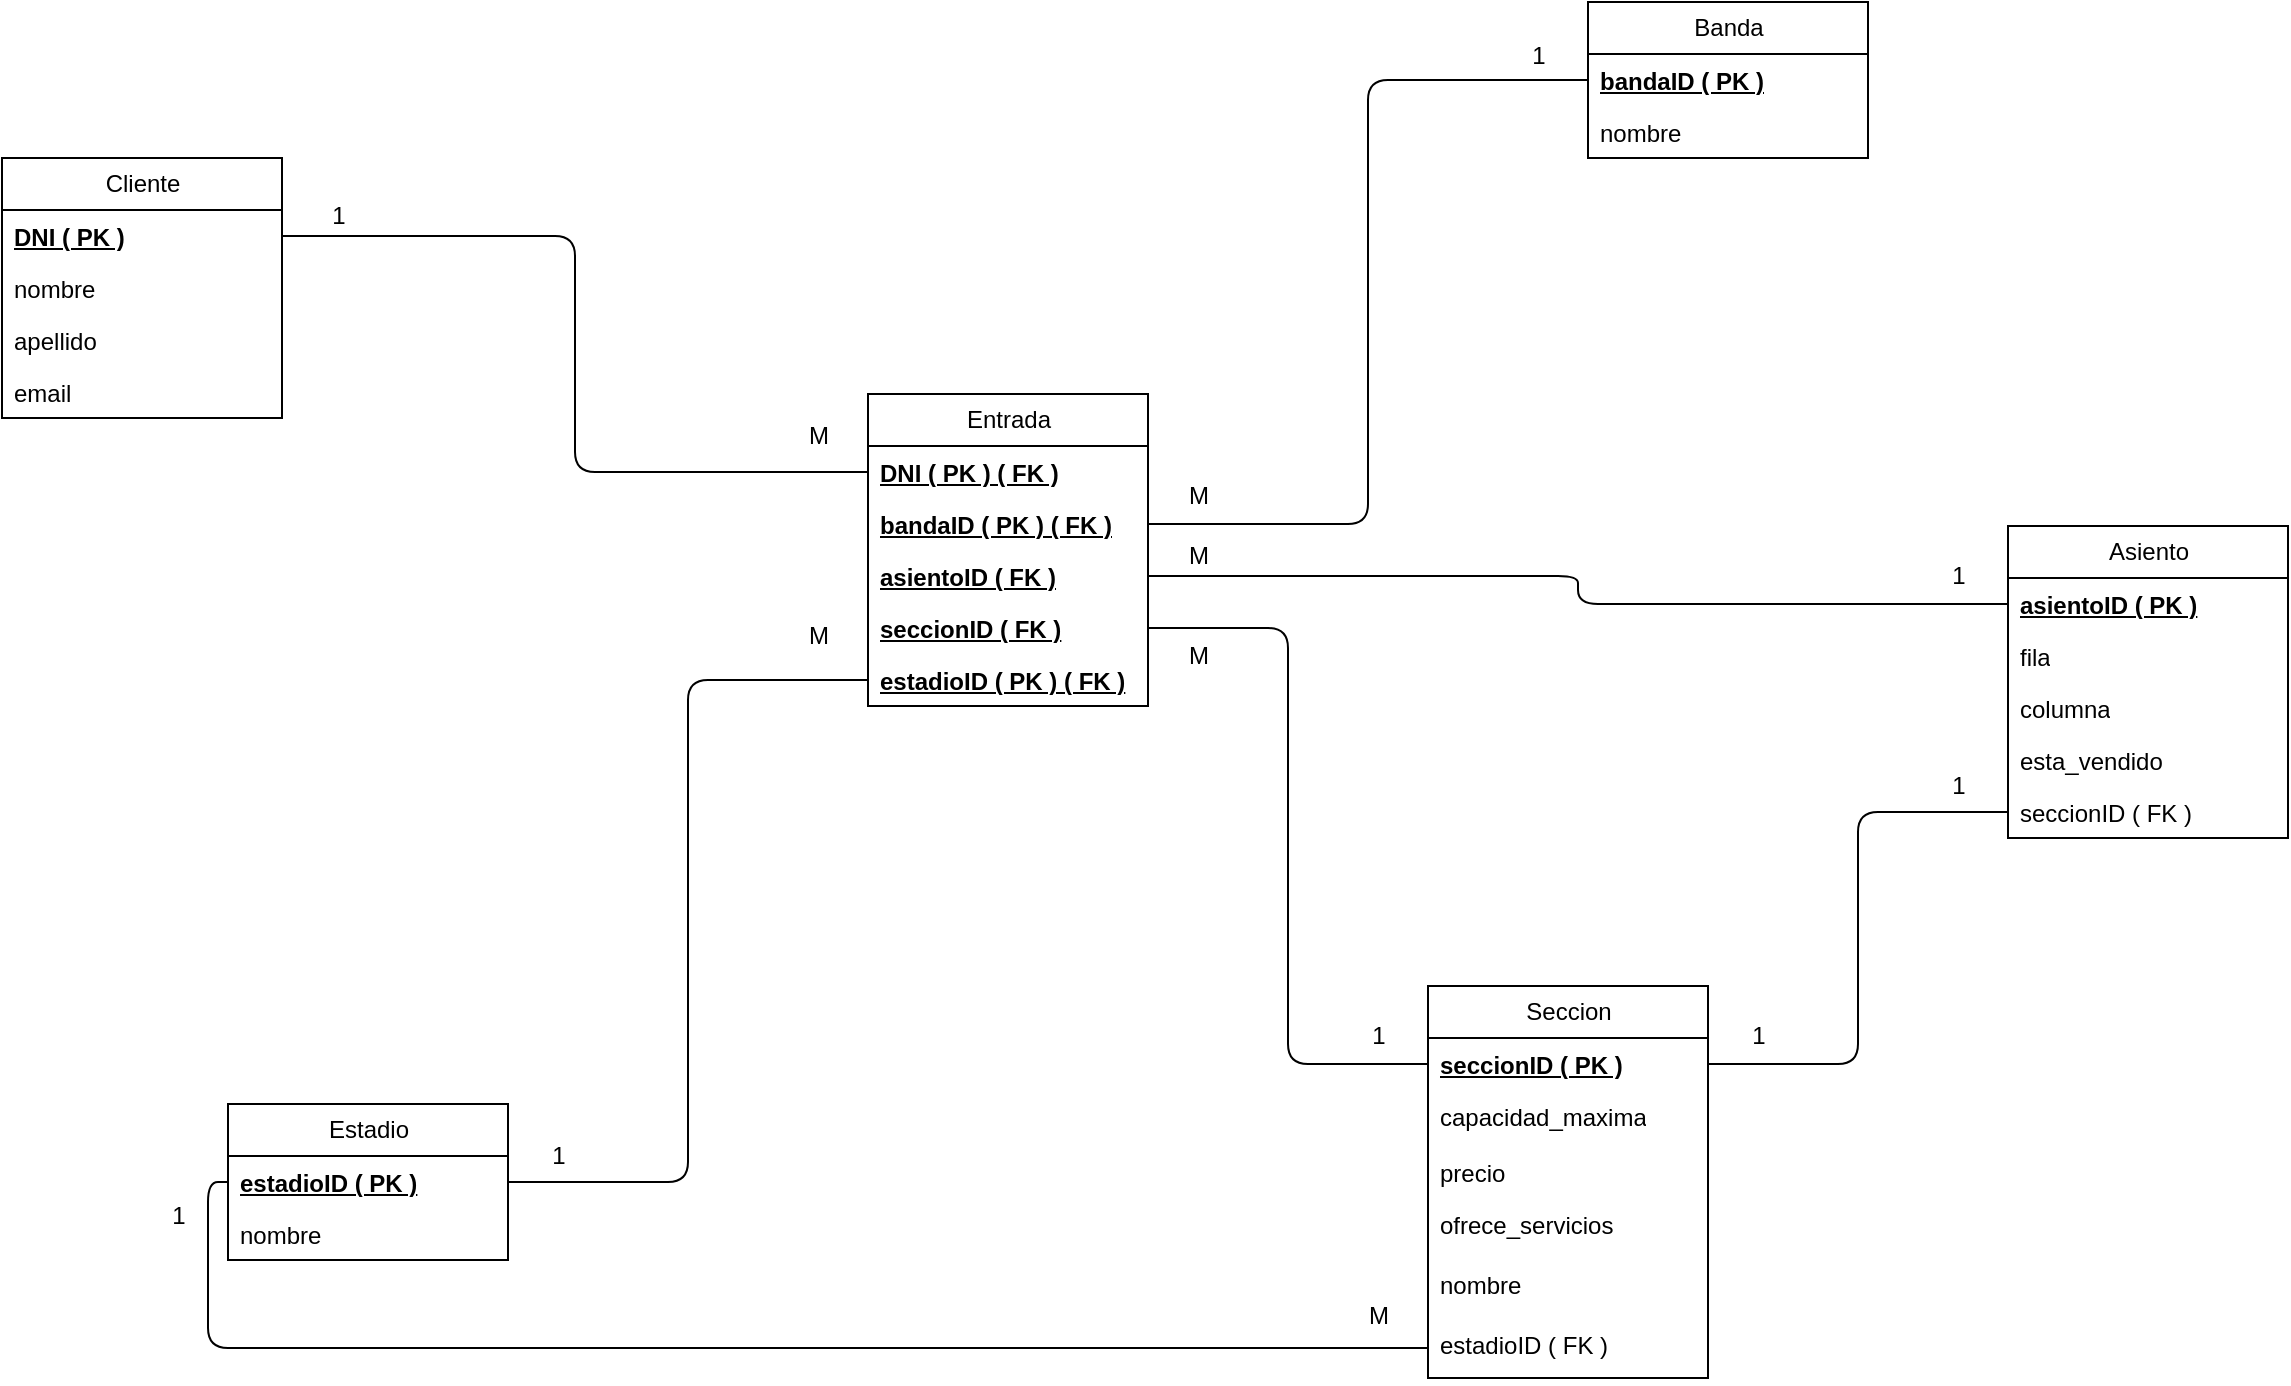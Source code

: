 <mxfile>
    <diagram name="Página-1" id="2jQmp3WKuYXW3uEECxTw">
        <mxGraphModel dx="1634" dy="501" grid="1" gridSize="10" guides="1" tooltips="1" connect="1" arrows="1" fold="1" page="1" pageScale="1" pageWidth="827" pageHeight="1169" math="0" shadow="0">
            <root>
                <mxCell id="0"/>
                <mxCell id="1" parent="0"/>
                <mxCell id="N9msZvmjmlbyxgl17oLZ-11" value="Cliente" style="swimlane;fontStyle=0;childLayout=stackLayout;horizontal=1;startSize=26;fillColor=none;horizontalStack=0;resizeParent=1;resizeParentMax=0;resizeLast=0;collapsible=1;marginBottom=0;html=1;" parent="1" vertex="1">
                    <mxGeometry x="-413" y="256" width="140" height="130" as="geometry"/>
                </mxCell>
                <mxCell id="N9msZvmjmlbyxgl17oLZ-12" value="&lt;b&gt;&lt;u&gt;DNI ( PK )&lt;/u&gt;&lt;/b&gt;" style="text;strokeColor=none;fillColor=none;align=left;verticalAlign=top;spacingLeft=4;spacingRight=4;overflow=hidden;rotatable=0;points=[[0,0.5],[1,0.5]];portConstraint=eastwest;whiteSpace=wrap;html=1;" parent="N9msZvmjmlbyxgl17oLZ-11" vertex="1">
                    <mxGeometry y="26" width="140" height="26" as="geometry"/>
                </mxCell>
                <mxCell id="N9msZvmjmlbyxgl17oLZ-13" value="nombre" style="text;strokeColor=none;fillColor=none;align=left;verticalAlign=top;spacingLeft=4;spacingRight=4;overflow=hidden;rotatable=0;points=[[0,0.5],[1,0.5]];portConstraint=eastwest;whiteSpace=wrap;html=1;" parent="N9msZvmjmlbyxgl17oLZ-11" vertex="1">
                    <mxGeometry y="52" width="140" height="26" as="geometry"/>
                </mxCell>
                <mxCell id="N9msZvmjmlbyxgl17oLZ-14" value="apellido" style="text;strokeColor=none;fillColor=none;align=left;verticalAlign=top;spacingLeft=4;spacingRight=4;overflow=hidden;rotatable=0;points=[[0,0.5],[1,0.5]];portConstraint=eastwest;whiteSpace=wrap;html=1;" parent="N9msZvmjmlbyxgl17oLZ-11" vertex="1">
                    <mxGeometry y="78" width="140" height="26" as="geometry"/>
                </mxCell>
                <mxCell id="N9msZvmjmlbyxgl17oLZ-17" value="email" style="text;strokeColor=none;fillColor=none;align=left;verticalAlign=top;spacingLeft=4;spacingRight=4;overflow=hidden;rotatable=0;points=[[0,0.5],[1,0.5]];portConstraint=eastwest;whiteSpace=wrap;html=1;" parent="N9msZvmjmlbyxgl17oLZ-11" vertex="1">
                    <mxGeometry y="104" width="140" height="26" as="geometry"/>
                </mxCell>
                <mxCell id="N9msZvmjmlbyxgl17oLZ-31" value="Entrada" style="swimlane;fontStyle=0;childLayout=stackLayout;horizontal=1;startSize=26;fillColor=none;horizontalStack=0;resizeParent=1;resizeParentMax=0;resizeLast=0;collapsible=1;marginBottom=0;html=1;" parent="1" vertex="1">
                    <mxGeometry x="20" y="374" width="140" height="156" as="geometry"/>
                </mxCell>
                <mxCell id="31" value="&lt;b&gt;&lt;u&gt;DNI ( PK ) ( FK )&lt;/u&gt;&lt;/b&gt;" style="text;strokeColor=none;fillColor=none;align=left;verticalAlign=top;spacingLeft=4;spacingRight=4;overflow=hidden;rotatable=0;points=[[0,0.5],[1,0.5]];portConstraint=eastwest;whiteSpace=wrap;html=1;" parent="N9msZvmjmlbyxgl17oLZ-31" vertex="1">
                    <mxGeometry y="26" width="140" height="26" as="geometry"/>
                </mxCell>
                <mxCell id="N9msZvmjmlbyxgl17oLZ-33" value="&lt;u&gt;&lt;b&gt;bandaID ( PK ) ( FK )&lt;/b&gt;&lt;/u&gt;" style="text;strokeColor=none;fillColor=none;align=left;verticalAlign=top;spacingLeft=4;spacingRight=4;overflow=hidden;rotatable=0;points=[[0,0.5],[1,0.5]];portConstraint=eastwest;whiteSpace=wrap;html=1;" parent="N9msZvmjmlbyxgl17oLZ-31" vertex="1">
                    <mxGeometry y="52" width="140" height="26" as="geometry"/>
                </mxCell>
                <mxCell id="34" value="&lt;b&gt;&lt;u&gt;asientoID ( FK )&lt;/u&gt;&lt;/b&gt;" style="text;strokeColor=none;fillColor=none;align=left;verticalAlign=top;spacingLeft=4;spacingRight=4;overflow=hidden;rotatable=0;points=[[0,0.5],[1,0.5]];portConstraint=eastwest;whiteSpace=wrap;html=1;" parent="N9msZvmjmlbyxgl17oLZ-31" vertex="1">
                    <mxGeometry y="78" width="140" height="26" as="geometry"/>
                </mxCell>
                <mxCell id="72" value="&lt;b&gt;&lt;u&gt;seccionID ( FK )&lt;/u&gt;&lt;/b&gt;" style="text;strokeColor=none;fillColor=none;align=left;verticalAlign=top;spacingLeft=4;spacingRight=4;overflow=hidden;rotatable=0;points=[[0,0.5],[1,0.5]];portConstraint=eastwest;whiteSpace=wrap;html=1;" vertex="1" parent="N9msZvmjmlbyxgl17oLZ-31">
                    <mxGeometry y="104" width="140" height="26" as="geometry"/>
                </mxCell>
                <mxCell id="N9msZvmjmlbyxgl17oLZ-32" value="&lt;u&gt;&lt;b&gt;estadioID&amp;nbsp;( PK ) ( FK )&lt;/b&gt;&lt;/u&gt;" style="text;strokeColor=none;fillColor=none;align=left;verticalAlign=top;spacingLeft=4;spacingRight=4;overflow=hidden;rotatable=0;points=[[0,0.5],[1,0.5]];portConstraint=eastwest;whiteSpace=wrap;html=1;" parent="N9msZvmjmlbyxgl17oLZ-31" vertex="1">
                    <mxGeometry y="130" width="140" height="26" as="geometry"/>
                </mxCell>
                <mxCell id="3" value="Estadio" style="swimlane;fontStyle=0;childLayout=stackLayout;horizontal=1;startSize=26;fillColor=none;horizontalStack=0;resizeParent=1;resizeParentMax=0;resizeLast=0;collapsible=1;marginBottom=0;html=1;" parent="1" vertex="1">
                    <mxGeometry x="-300" y="729" width="140" height="78" as="geometry"/>
                </mxCell>
                <mxCell id="4" value="&lt;b&gt;&lt;u&gt;estadioID ( PK )&lt;/u&gt;&lt;/b&gt;" style="text;strokeColor=none;fillColor=none;align=left;verticalAlign=top;spacingLeft=4;spacingRight=4;overflow=hidden;rotatable=0;points=[[0,0.5],[1,0.5]];portConstraint=eastwest;whiteSpace=wrap;html=1;" parent="3" vertex="1">
                    <mxGeometry y="26" width="140" height="26" as="geometry"/>
                </mxCell>
                <mxCell id="5" value="nombre" style="text;strokeColor=none;fillColor=none;align=left;verticalAlign=top;spacingLeft=4;spacingRight=4;overflow=hidden;rotatable=0;points=[[0,0.5],[1,0.5]];portConstraint=eastwest;whiteSpace=wrap;html=1;" parent="3" vertex="1">
                    <mxGeometry y="52" width="140" height="26" as="geometry"/>
                </mxCell>
                <mxCell id="8" value="Banda" style="swimlane;fontStyle=0;childLayout=stackLayout;horizontal=1;startSize=26;fillColor=none;horizontalStack=0;resizeParent=1;resizeParentMax=0;resizeLast=0;collapsible=1;marginBottom=0;html=1;" parent="1" vertex="1">
                    <mxGeometry x="380" y="178" width="140" height="78" as="geometry"/>
                </mxCell>
                <mxCell id="9" value="&lt;b&gt;&lt;u&gt;bandaID ( PK )&lt;/u&gt;&lt;/b&gt;" style="text;strokeColor=none;fillColor=none;align=left;verticalAlign=top;spacingLeft=4;spacingRight=4;overflow=hidden;rotatable=0;points=[[0,0.5],[1,0.5]];portConstraint=eastwest;whiteSpace=wrap;html=1;" parent="8" vertex="1">
                    <mxGeometry y="26" width="140" height="26" as="geometry"/>
                </mxCell>
                <mxCell id="10" value="nombre" style="text;strokeColor=none;fillColor=none;align=left;verticalAlign=top;spacingLeft=4;spacingRight=4;overflow=hidden;rotatable=0;points=[[0,0.5],[1,0.5]];portConstraint=eastwest;whiteSpace=wrap;html=1;" parent="8" vertex="1">
                    <mxGeometry y="52" width="140" height="26" as="geometry"/>
                </mxCell>
                <mxCell id="11" value="Seccion" style="swimlane;fontStyle=0;childLayout=stackLayout;horizontal=1;startSize=26;fillColor=none;horizontalStack=0;resizeParent=1;resizeParentMax=0;resizeLast=0;collapsible=1;marginBottom=0;html=1;" parent="1" vertex="1">
                    <mxGeometry x="300" y="670" width="140" height="196" as="geometry"/>
                </mxCell>
                <mxCell id="12" value="&lt;b&gt;&lt;u&gt;seccionID ( PK )&lt;/u&gt;&lt;/b&gt;" style="text;strokeColor=none;fillColor=none;align=left;verticalAlign=top;spacingLeft=4;spacingRight=4;overflow=hidden;rotatable=0;points=[[0,0.5],[1,0.5]];portConstraint=eastwest;whiteSpace=wrap;html=1;" parent="11" vertex="1">
                    <mxGeometry y="26" width="140" height="26" as="geometry"/>
                </mxCell>
                <mxCell id="13" value="capacidad_maxima" style="text;strokeColor=none;fillColor=none;align=left;verticalAlign=top;spacingLeft=4;spacingRight=4;overflow=hidden;rotatable=0;points=[[0,0.5],[1,0.5]];portConstraint=eastwest;whiteSpace=wrap;html=1;" parent="11" vertex="1">
                    <mxGeometry y="52" width="140" height="28" as="geometry"/>
                </mxCell>
                <mxCell id="15" value="precio" style="text;strokeColor=none;fillColor=none;align=left;verticalAlign=top;spacingLeft=4;spacingRight=4;overflow=hidden;rotatable=0;points=[[0,0.5],[1,0.5]];portConstraint=eastwest;whiteSpace=wrap;html=1;" parent="11" vertex="1">
                    <mxGeometry y="80" width="140" height="26" as="geometry"/>
                </mxCell>
                <mxCell id="22" value="ofrece_servicios" style="text;strokeColor=none;fillColor=none;align=left;verticalAlign=top;spacingLeft=4;spacingRight=4;overflow=hidden;rotatable=0;points=[[0,0.5],[1,0.5]];portConstraint=eastwest;whiteSpace=wrap;html=1;" parent="11" vertex="1">
                    <mxGeometry y="106" width="140" height="30" as="geometry"/>
                </mxCell>
                <mxCell id="24" value="nombre" style="text;strokeColor=none;fillColor=none;align=left;verticalAlign=top;spacingLeft=4;spacingRight=4;overflow=hidden;rotatable=0;points=[[0,0.5],[1,0.5]];portConstraint=eastwest;whiteSpace=wrap;html=1;" parent="11" vertex="1">
                    <mxGeometry y="136" width="140" height="30" as="geometry"/>
                </mxCell>
                <mxCell id="33" value="estadioID ( FK )" style="text;strokeColor=none;fillColor=none;align=left;verticalAlign=top;spacingLeft=4;spacingRight=4;overflow=hidden;rotatable=0;points=[[0,0.5],[1,0.5]];portConstraint=eastwest;whiteSpace=wrap;html=1;" parent="11" vertex="1">
                    <mxGeometry y="166" width="140" height="30" as="geometry"/>
                </mxCell>
                <mxCell id="25" value="Asiento" style="swimlane;fontStyle=0;childLayout=stackLayout;horizontal=1;startSize=26;fillColor=none;horizontalStack=0;resizeParent=1;resizeParentMax=0;resizeLast=0;collapsible=1;marginBottom=0;html=1;" parent="1" vertex="1">
                    <mxGeometry x="590" y="440" width="140" height="156" as="geometry"/>
                </mxCell>
                <mxCell id="26" value="&lt;b&gt;&lt;u&gt;asientoID ( PK )&lt;/u&gt;&lt;/b&gt;" style="text;strokeColor=none;fillColor=none;align=left;verticalAlign=top;spacingLeft=4;spacingRight=4;overflow=hidden;rotatable=0;points=[[0,0.5],[1,0.5]];portConstraint=eastwest;whiteSpace=wrap;html=1;" parent="25" vertex="1">
                    <mxGeometry y="26" width="140" height="26" as="geometry"/>
                </mxCell>
                <mxCell id="27" value="fila" style="text;strokeColor=none;fillColor=none;align=left;verticalAlign=top;spacingLeft=4;spacingRight=4;overflow=hidden;rotatable=0;points=[[0,0.5],[1,0.5]];portConstraint=eastwest;whiteSpace=wrap;html=1;" parent="25" vertex="1">
                    <mxGeometry y="52" width="140" height="26" as="geometry"/>
                </mxCell>
                <mxCell id="28" value="columna" style="text;strokeColor=none;fillColor=none;align=left;verticalAlign=top;spacingLeft=4;spacingRight=4;overflow=hidden;rotatable=0;points=[[0,0.5],[1,0.5]];portConstraint=eastwest;whiteSpace=wrap;html=1;" parent="25" vertex="1">
                    <mxGeometry y="78" width="140" height="26" as="geometry"/>
                </mxCell>
                <mxCell id="29" value="esta_vendido" style="text;strokeColor=none;fillColor=none;align=left;verticalAlign=top;spacingLeft=4;spacingRight=4;overflow=hidden;rotatable=0;points=[[0,0.5],[1,0.5]];portConstraint=eastwest;whiteSpace=wrap;html=1;" parent="25" vertex="1">
                    <mxGeometry y="104" width="140" height="26" as="geometry"/>
                </mxCell>
                <mxCell id="30" value="seccionID ( FK )" style="text;strokeColor=none;fillColor=none;align=left;verticalAlign=top;spacingLeft=4;spacingRight=4;overflow=hidden;rotatable=0;points=[[0,0.5],[1,0.5]];portConstraint=eastwest;whiteSpace=wrap;html=1;" parent="25" vertex="1">
                    <mxGeometry y="130" width="140" height="26" as="geometry"/>
                </mxCell>
                <mxCell id="56" value="1" style="text;html=1;align=center;verticalAlign=middle;resizable=0;points=[];autosize=1;strokeColor=none;fillColor=none;" vertex="1" parent="1">
                    <mxGeometry x="-150" y="740" width="30" height="30" as="geometry"/>
                </mxCell>
                <mxCell id="57" value="M" style="text;html=1;align=center;verticalAlign=middle;resizable=0;points=[];autosize=1;strokeColor=none;fillColor=none;" vertex="1" parent="1">
                    <mxGeometry x="-20" y="480" width="30" height="30" as="geometry"/>
                </mxCell>
                <mxCell id="59" style="edgeStyle=orthogonalEdgeStyle;html=1;startArrow=baseDash;startFill=0;endArrow=baseDash;endFill=0;" edge="1" parent="1" source="N9msZvmjmlbyxgl17oLZ-33" target="9">
                    <mxGeometry relative="1" as="geometry"/>
                </mxCell>
                <mxCell id="61" value="M" style="text;html=1;align=center;verticalAlign=middle;resizable=0;points=[];autosize=1;strokeColor=none;fillColor=none;" vertex="1" parent="1">
                    <mxGeometry x="170" y="410" width="30" height="30" as="geometry"/>
                </mxCell>
                <mxCell id="63" value="1" style="text;html=1;align=center;verticalAlign=middle;resizable=0;points=[];autosize=1;strokeColor=none;fillColor=none;" vertex="1" parent="1">
                    <mxGeometry x="340" y="190" width="30" height="30" as="geometry"/>
                </mxCell>
                <mxCell id="65" style="edgeStyle=orthogonalEdgeStyle;html=1;startArrow=baseDash;startFill=0;endArrow=baseDash;endFill=0;" edge="1" parent="1" source="4" target="N9msZvmjmlbyxgl17oLZ-32">
                    <mxGeometry relative="1" as="geometry"/>
                </mxCell>
                <mxCell id="66" style="edgeStyle=orthogonalEdgeStyle;html=1;startArrow=baseDash;startFill=0;endArrow=baseDash;endFill=0;" edge="1" parent="1" source="N9msZvmjmlbyxgl17oLZ-12" target="31">
                    <mxGeometry relative="1" as="geometry"/>
                </mxCell>
                <mxCell id="67" value="M" style="text;html=1;align=center;verticalAlign=middle;resizable=0;points=[];autosize=1;strokeColor=none;fillColor=none;" vertex="1" parent="1">
                    <mxGeometry x="-20" y="380" width="30" height="30" as="geometry"/>
                </mxCell>
                <mxCell id="68" value="1" style="text;html=1;align=center;verticalAlign=middle;resizable=0;points=[];autosize=1;strokeColor=none;fillColor=none;" vertex="1" parent="1">
                    <mxGeometry x="-260" y="270" width="30" height="30" as="geometry"/>
                </mxCell>
                <mxCell id="69" style="edgeStyle=orthogonalEdgeStyle;html=1;startArrow=baseDash;startFill=0;endArrow=baseDash;endFill=0;" edge="1" parent="1" source="26" target="34">
                    <mxGeometry relative="1" as="geometry"/>
                </mxCell>
                <mxCell id="70" value="M" style="text;html=1;align=center;verticalAlign=middle;resizable=0;points=[];autosize=1;strokeColor=none;fillColor=none;" vertex="1" parent="1">
                    <mxGeometry x="170" y="440" width="30" height="30" as="geometry"/>
                </mxCell>
                <mxCell id="71" value="1" style="text;html=1;align=center;verticalAlign=middle;resizable=0;points=[];autosize=1;strokeColor=none;fillColor=none;" vertex="1" parent="1">
                    <mxGeometry x="550" y="450" width="30" height="30" as="geometry"/>
                </mxCell>
                <mxCell id="73" style="edgeStyle=orthogonalEdgeStyle;html=1;startArrow=baseDash;startFill=0;endArrow=baseDash;endFill=0;" edge="1" parent="1" source="72" target="12">
                    <mxGeometry relative="1" as="geometry"/>
                </mxCell>
                <mxCell id="74" value="M" style="text;html=1;align=center;verticalAlign=middle;resizable=0;points=[];autosize=1;strokeColor=none;fillColor=none;" vertex="1" parent="1">
                    <mxGeometry x="170" y="490" width="30" height="30" as="geometry"/>
                </mxCell>
                <mxCell id="77" value="1" style="text;html=1;align=center;verticalAlign=middle;resizable=0;points=[];autosize=1;strokeColor=none;fillColor=none;" vertex="1" parent="1">
                    <mxGeometry x="260" y="680" width="30" height="30" as="geometry"/>
                </mxCell>
                <mxCell id="78" style="edgeStyle=orthogonalEdgeStyle;html=1;startArrow=baseDash;startFill=0;endArrow=baseDash;endFill=0;" edge="1" parent="1" source="30" target="12">
                    <mxGeometry relative="1" as="geometry"/>
                </mxCell>
                <mxCell id="79" value="1" style="text;html=1;align=center;verticalAlign=middle;resizable=0;points=[];autosize=1;strokeColor=none;fillColor=none;" vertex="1" parent="1">
                    <mxGeometry x="550" y="555" width="30" height="30" as="geometry"/>
                </mxCell>
                <mxCell id="80" value="1" style="text;html=1;align=center;verticalAlign=middle;resizable=0;points=[];autosize=1;strokeColor=none;fillColor=none;" vertex="1" parent="1">
                    <mxGeometry x="450" y="680" width="30" height="30" as="geometry"/>
                </mxCell>
                <mxCell id="84" style="edgeStyle=orthogonalEdgeStyle;html=1;entryX=0;entryY=0.5;entryDx=0;entryDy=0;startArrow=baseDash;startFill=0;endArrow=baseDash;endFill=0;" edge="1" parent="1" source="33" target="4">
                    <mxGeometry relative="1" as="geometry"/>
                </mxCell>
                <mxCell id="85" value="1" style="text;html=1;align=center;verticalAlign=middle;resizable=0;points=[];autosize=1;strokeColor=none;fillColor=none;" vertex="1" parent="1">
                    <mxGeometry x="-340" y="770" width="30" height="30" as="geometry"/>
                </mxCell>
                <mxCell id="86" value="M" style="text;html=1;align=center;verticalAlign=middle;resizable=0;points=[];autosize=1;strokeColor=none;fillColor=none;" vertex="1" parent="1">
                    <mxGeometry x="260" y="820" width="30" height="30" as="geometry"/>
                </mxCell>
            </root>
        </mxGraphModel>
    </diagram>
</mxfile>